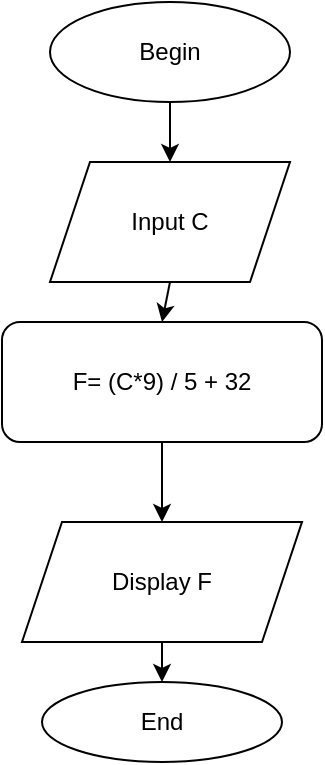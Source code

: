 <mxfile version="22.0.8" type="device">
  <diagram name="Trang-1" id="x1seCBMH6NSfIUXthlLZ">
    <mxGraphModel dx="794" dy="474" grid="1" gridSize="10" guides="1" tooltips="1" connect="1" arrows="1" fold="1" page="1" pageScale="1" pageWidth="827" pageHeight="1169" math="0" shadow="0">
      <root>
        <mxCell id="0" />
        <mxCell id="1" parent="0" />
        <mxCell id="XXpGgO1pyrWK18fQLV61-1" value="Begin" style="ellipse;whiteSpace=wrap;html=1;" vertex="1" parent="1">
          <mxGeometry x="354" y="20" width="120" height="50" as="geometry" />
        </mxCell>
        <mxCell id="XXpGgO1pyrWK18fQLV61-2" value="" style="endArrow=classic;html=1;rounded=0;exitX=0.5;exitY=1;exitDx=0;exitDy=0;" edge="1" parent="1" source="XXpGgO1pyrWK18fQLV61-1" target="XXpGgO1pyrWK18fQLV61-3">
          <mxGeometry width="50" height="50" relative="1" as="geometry">
            <mxPoint x="380" y="270" as="sourcePoint" />
            <mxPoint x="414" y="120" as="targetPoint" />
          </mxGeometry>
        </mxCell>
        <mxCell id="XXpGgO1pyrWK18fQLV61-3" value="Input C" style="shape=parallelogram;perimeter=parallelogramPerimeter;whiteSpace=wrap;html=1;fixedSize=1;" vertex="1" parent="1">
          <mxGeometry x="354" y="100" width="120" height="60" as="geometry" />
        </mxCell>
        <mxCell id="XXpGgO1pyrWK18fQLV61-4" value="F= (C*9) / 5 + 32" style="rounded=1;whiteSpace=wrap;html=1;" vertex="1" parent="1">
          <mxGeometry x="330" y="180" width="160" height="60" as="geometry" />
        </mxCell>
        <mxCell id="XXpGgO1pyrWK18fQLV61-5" value="" style="endArrow=classic;html=1;rounded=0;exitX=0.5;exitY=1;exitDx=0;exitDy=0;entryX=0.5;entryY=0;entryDx=0;entryDy=0;" edge="1" parent="1" source="XXpGgO1pyrWK18fQLV61-3" target="XXpGgO1pyrWK18fQLV61-4">
          <mxGeometry width="50" height="50" relative="1" as="geometry">
            <mxPoint x="380" y="270" as="sourcePoint" />
            <mxPoint x="430" y="220" as="targetPoint" />
          </mxGeometry>
        </mxCell>
        <mxCell id="XXpGgO1pyrWK18fQLV61-6" value="" style="endArrow=classic;html=1;rounded=0;exitX=0.5;exitY=1;exitDx=0;exitDy=0;" edge="1" parent="1" source="XXpGgO1pyrWK18fQLV61-4">
          <mxGeometry width="50" height="50" relative="1" as="geometry">
            <mxPoint x="380" y="270" as="sourcePoint" />
            <mxPoint x="410" y="280" as="targetPoint" />
          </mxGeometry>
        </mxCell>
        <mxCell id="XXpGgO1pyrWK18fQLV61-7" value="Display F" style="shape=parallelogram;perimeter=parallelogramPerimeter;whiteSpace=wrap;html=1;fixedSize=1;" vertex="1" parent="1">
          <mxGeometry x="340" y="280" width="140" height="60" as="geometry" />
        </mxCell>
        <mxCell id="XXpGgO1pyrWK18fQLV61-8" value="End" style="ellipse;whiteSpace=wrap;html=1;" vertex="1" parent="1">
          <mxGeometry x="350" y="360" width="120" height="40" as="geometry" />
        </mxCell>
        <mxCell id="XXpGgO1pyrWK18fQLV61-9" value="" style="endArrow=classic;html=1;rounded=0;exitX=0.5;exitY=1;exitDx=0;exitDy=0;entryX=0.5;entryY=0;entryDx=0;entryDy=0;" edge="1" parent="1" source="XXpGgO1pyrWK18fQLV61-7" target="XXpGgO1pyrWK18fQLV61-8">
          <mxGeometry width="50" height="50" relative="1" as="geometry">
            <mxPoint x="380" y="270" as="sourcePoint" />
            <mxPoint x="430" y="220" as="targetPoint" />
          </mxGeometry>
        </mxCell>
      </root>
    </mxGraphModel>
  </diagram>
</mxfile>

